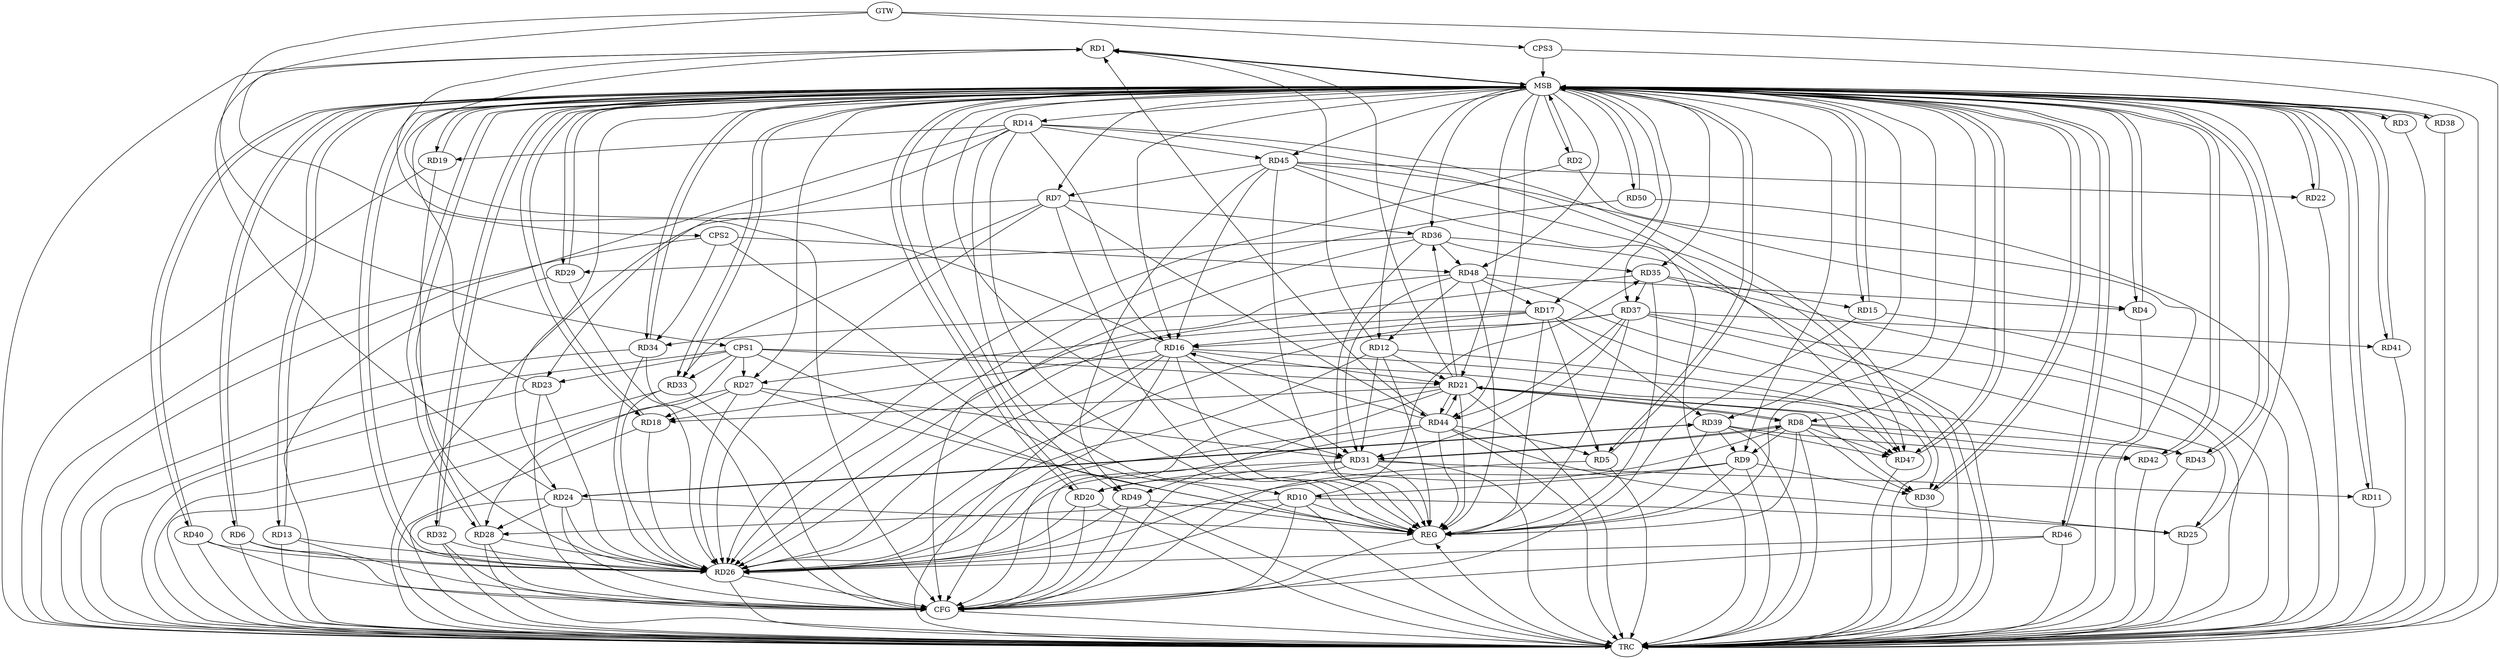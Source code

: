 strict digraph G {
  RD1 [ label="RD1" ];
  RD2 [ label="RD2" ];
  RD3 [ label="RD3" ];
  RD4 [ label="RD4" ];
  RD5 [ label="RD5" ];
  RD6 [ label="RD6" ];
  RD7 [ label="RD7" ];
  RD8 [ label="RD8" ];
  RD9 [ label="RD9" ];
  RD10 [ label="RD10" ];
  RD11 [ label="RD11" ];
  RD12 [ label="RD12" ];
  RD13 [ label="RD13" ];
  RD14 [ label="RD14" ];
  RD15 [ label="RD15" ];
  RD16 [ label="RD16" ];
  RD17 [ label="RD17" ];
  RD18 [ label="RD18" ];
  RD19 [ label="RD19" ];
  RD20 [ label="RD20" ];
  RD21 [ label="RD21" ];
  RD22 [ label="RD22" ];
  RD23 [ label="RD23" ];
  RD24 [ label="RD24" ];
  RD25 [ label="RD25" ];
  RD26 [ label="RD26" ];
  RD27 [ label="RD27" ];
  RD28 [ label="RD28" ];
  RD29 [ label="RD29" ];
  RD30 [ label="RD30" ];
  RD31 [ label="RD31" ];
  RD32 [ label="RD32" ];
  RD33 [ label="RD33" ];
  RD34 [ label="RD34" ];
  RD35 [ label="RD35" ];
  RD36 [ label="RD36" ];
  RD37 [ label="RD37" ];
  RD38 [ label="RD38" ];
  RD39 [ label="RD39" ];
  RD40 [ label="RD40" ];
  RD41 [ label="RD41" ];
  RD42 [ label="RD42" ];
  RD43 [ label="RD43" ];
  RD44 [ label="RD44" ];
  RD45 [ label="RD45" ];
  RD46 [ label="RD46" ];
  RD47 [ label="RD47" ];
  RD48 [ label="RD48" ];
  RD49 [ label="RD49" ];
  RD50 [ label="RD50" ];
  CPS1 [ label="CPS1" ];
  CPS2 [ label="CPS2" ];
  CPS3 [ label="CPS3" ];
  GTW [ label="GTW" ];
  REG [ label="REG" ];
  MSB [ label="MSB" ];
  CFG [ label="CFG" ];
  TRC [ label="TRC" ];
  RD12 -> RD1;
  RD16 -> RD1;
  RD21 -> RD1;
  RD24 -> RD1;
  RD44 -> RD1;
  RD45 -> RD4;
  RD48 -> RD4;
  RD17 -> RD5;
  RD44 -> RD5;
  RD7 -> RD33;
  RD7 -> RD36;
  RD7 -> RD44;
  RD45 -> RD7;
  RD8 -> RD9;
  RD8 -> RD20;
  RD8 -> RD21;
  RD21 -> RD8;
  RD8 -> RD30;
  RD8 -> RD31;
  RD31 -> RD8;
  RD8 -> RD42;
  RD8 -> RD43;
  RD8 -> RD47;
  RD9 -> RD10;
  RD9 -> RD30;
  RD39 -> RD9;
  RD14 -> RD10;
  RD10 -> RD25;
  RD10 -> RD26;
  RD10 -> RD28;
  RD10 -> RD35;
  RD31 -> RD11;
  RD12 -> RD21;
  RD12 -> RD31;
  RD48 -> RD12;
  RD14 -> RD16;
  RD14 -> RD19;
  RD14 -> RD23;
  RD14 -> RD30;
  RD14 -> RD45;
  RD14 -> RD47;
  RD35 -> RD15;
  RD17 -> RD16;
  RD16 -> RD18;
  RD16 -> RD21;
  RD16 -> RD26;
  RD16 -> RD31;
  RD37 -> RD16;
  RD16 -> RD43;
  RD44 -> RD16;
  RD45 -> RD16;
  RD17 -> RD27;
  RD17 -> RD34;
  RD17 -> RD39;
  RD48 -> RD17;
  RD21 -> RD18;
  RD27 -> RD18;
  RD31 -> RD20;
  RD21 -> RD30;
  RD21 -> RD36;
  RD21 -> RD44;
  RD44 -> RD21;
  RD21 -> RD47;
  RD21 -> RD49;
  RD45 -> RD22;
  RD24 -> RD26;
  RD24 -> RD28;
  RD24 -> RD39;
  RD39 -> RD24;
  RD37 -> RD25;
  RD44 -> RD25;
  RD35 -> RD26;
  RD48 -> RD26;
  RD49 -> RD26;
  RD27 -> RD31;
  RD36 -> RD29;
  RD37 -> RD31;
  RD48 -> RD31;
  RD36 -> RD35;
  RD35 -> RD37;
  RD36 -> RD48;
  RD37 -> RD41;
  RD37 -> RD44;
  RD39 -> RD42;
  RD39 -> RD47;
  RD45 -> RD47;
  RD45 -> RD49;
  CPS1 -> RD47;
  CPS1 -> RD23;
  CPS1 -> RD21;
  CPS1 -> RD33;
  CPS1 -> RD28;
  CPS1 -> RD27;
  CPS2 -> RD48;
  CPS2 -> RD34;
  GTW -> CPS1;
  GTW -> CPS2;
  GTW -> CPS3;
  RD7 -> REG;
  RD8 -> REG;
  RD9 -> REG;
  RD10 -> REG;
  RD12 -> REG;
  RD14 -> REG;
  RD16 -> REG;
  RD17 -> REG;
  RD21 -> REG;
  RD24 -> REG;
  RD27 -> REG;
  RD31 -> REG;
  RD35 -> REG;
  RD36 -> REG;
  RD37 -> REG;
  RD39 -> REG;
  RD44 -> REG;
  RD45 -> REG;
  RD48 -> REG;
  RD49 -> REG;
  CPS1 -> REG;
  CPS2 -> REG;
  RD1 -> MSB;
  MSB -> RD11;
  MSB -> RD41;
  MSB -> REG;
  RD2 -> MSB;
  MSB -> RD12;
  MSB -> RD13;
  MSB -> RD21;
  MSB -> RD30;
  MSB -> RD35;
  MSB -> RD45;
  RD3 -> MSB;
  RD4 -> MSB;
  MSB -> RD43;
  MSB -> RD47;
  MSB -> RD48;
  MSB -> RD49;
  RD5 -> MSB;
  MSB -> RD7;
  MSB -> RD15;
  MSB -> RD20;
  MSB -> RD34;
  MSB -> RD36;
  RD6 -> MSB;
  MSB -> RD2;
  MSB -> RD16;
  MSB -> RD18;
  RD11 -> MSB;
  MSB -> RD28;
  RD13 -> MSB;
  MSB -> RD26;
  MSB -> RD31;
  MSB -> RD46;
  RD15 -> MSB;
  MSB -> RD44;
  RD18 -> MSB;
  MSB -> RD5;
  MSB -> RD33;
  RD19 -> MSB;
  MSB -> RD1;
  MSB -> RD22;
  MSB -> RD27;
  MSB -> RD32;
  MSB -> RD37;
  RD20 -> MSB;
  MSB -> RD8;
  MSB -> RD9;
  MSB -> RD29;
  MSB -> RD50;
  RD22 -> MSB;
  MSB -> RD40;
  RD23 -> MSB;
  MSB -> RD6;
  MSB -> RD39;
  RD25 -> MSB;
  MSB -> RD14;
  MSB -> RD19;
  RD26 -> MSB;
  MSB -> RD17;
  RD28 -> MSB;
  RD29 -> MSB;
  RD30 -> MSB;
  RD32 -> MSB;
  RD33 -> MSB;
  MSB -> RD3;
  RD34 -> MSB;
  MSB -> RD38;
  RD38 -> MSB;
  RD40 -> MSB;
  RD41 -> MSB;
  MSB -> RD4;
  RD42 -> MSB;
  RD43 -> MSB;
  MSB -> RD24;
  RD46 -> MSB;
  RD47 -> MSB;
  RD50 -> MSB;
  MSB -> RD42;
  CPS3 -> MSB;
  RD44 -> CFG;
  RD16 -> CFG;
  RD21 -> CFG;
  RD13 -> CFG;
  RD1 -> CFG;
  RD20 -> CFG;
  RD10 -> CFG;
  RD23 -> CFG;
  RD46 -> CFG;
  RD31 -> CFG;
  RD36 -> CFG;
  RD26 -> CFG;
  RD15 -> CFG;
  RD49 -> CFG;
  RD32 -> CFG;
  RD24 -> CFG;
  RD28 -> CFG;
  RD6 -> CFG;
  RD34 -> CFG;
  RD5 -> CFG;
  RD33 -> CFG;
  RD40 -> CFG;
  REG -> CFG;
  RD1 -> TRC;
  RD2 -> TRC;
  RD3 -> TRC;
  RD4 -> TRC;
  RD5 -> TRC;
  RD6 -> TRC;
  RD7 -> TRC;
  RD8 -> TRC;
  RD9 -> TRC;
  RD10 -> TRC;
  RD11 -> TRC;
  RD12 -> TRC;
  RD13 -> TRC;
  RD14 -> TRC;
  RD15 -> TRC;
  RD16 -> TRC;
  RD17 -> TRC;
  RD18 -> TRC;
  RD19 -> TRC;
  RD20 -> TRC;
  RD21 -> TRC;
  RD22 -> TRC;
  RD23 -> TRC;
  RD24 -> TRC;
  RD25 -> TRC;
  RD26 -> TRC;
  RD27 -> TRC;
  RD28 -> TRC;
  RD29 -> TRC;
  RD30 -> TRC;
  RD31 -> TRC;
  RD32 -> TRC;
  RD33 -> TRC;
  RD34 -> TRC;
  RD35 -> TRC;
  RD36 -> TRC;
  RD37 -> TRC;
  RD38 -> TRC;
  RD39 -> TRC;
  RD40 -> TRC;
  RD41 -> TRC;
  RD42 -> TRC;
  RD43 -> TRC;
  RD44 -> TRC;
  RD45 -> TRC;
  RD46 -> TRC;
  RD47 -> TRC;
  RD48 -> TRC;
  RD49 -> TRC;
  RD50 -> TRC;
  CPS1 -> TRC;
  CPS2 -> TRC;
  CPS3 -> TRC;
  GTW -> TRC;
  CFG -> TRC;
  TRC -> REG;
  RD13 -> RD26;
  RD9 -> RD26;
  RD28 -> RD26;
  RD12 -> RD26;
  RD37 -> RD26;
  RD40 -> RD26;
  RD7 -> RD26;
  RD6 -> RD26;
  RD44 -> RD26;
  RD46 -> RD26;
  RD33 -> RD26;
  RD20 -> RD26;
  RD18 -> RD26;
  RD23 -> RD26;
  RD34 -> RD26;
  RD32 -> RD26;
  RD19 -> RD26;
  RD31 -> RD26;
  RD27 -> RD26;
  RD2 -> RD26;
  RD29 -> RD26;
  RD50 -> RD26;
}
